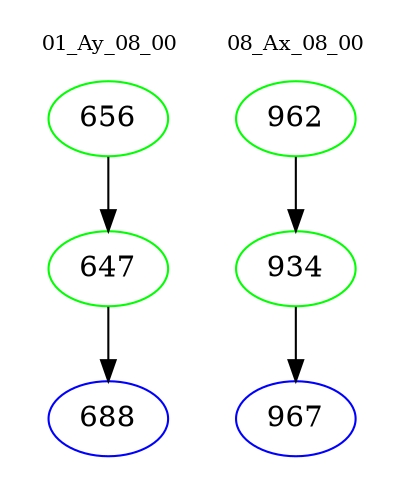 digraph{
subgraph cluster_0 {
color = white
label = "01_Ay_08_00";
fontsize=10;
T0_656 [label="656", color="green"]
T0_656 -> T0_647 [color="black"]
T0_647 [label="647", color="green"]
T0_647 -> T0_688 [color="black"]
T0_688 [label="688", color="blue"]
}
subgraph cluster_1 {
color = white
label = "08_Ax_08_00";
fontsize=10;
T1_962 [label="962", color="green"]
T1_962 -> T1_934 [color="black"]
T1_934 [label="934", color="green"]
T1_934 -> T1_967 [color="black"]
T1_967 [label="967", color="blue"]
}
}
